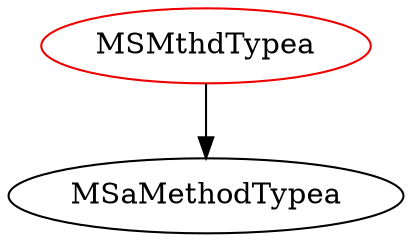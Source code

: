 digraph msmthdtypea{
MSMthdTypea -> MSaMethodTypea;
MSMthdTypea	[shape=oval, color=red2, label="MSMthdTypea"];
}
